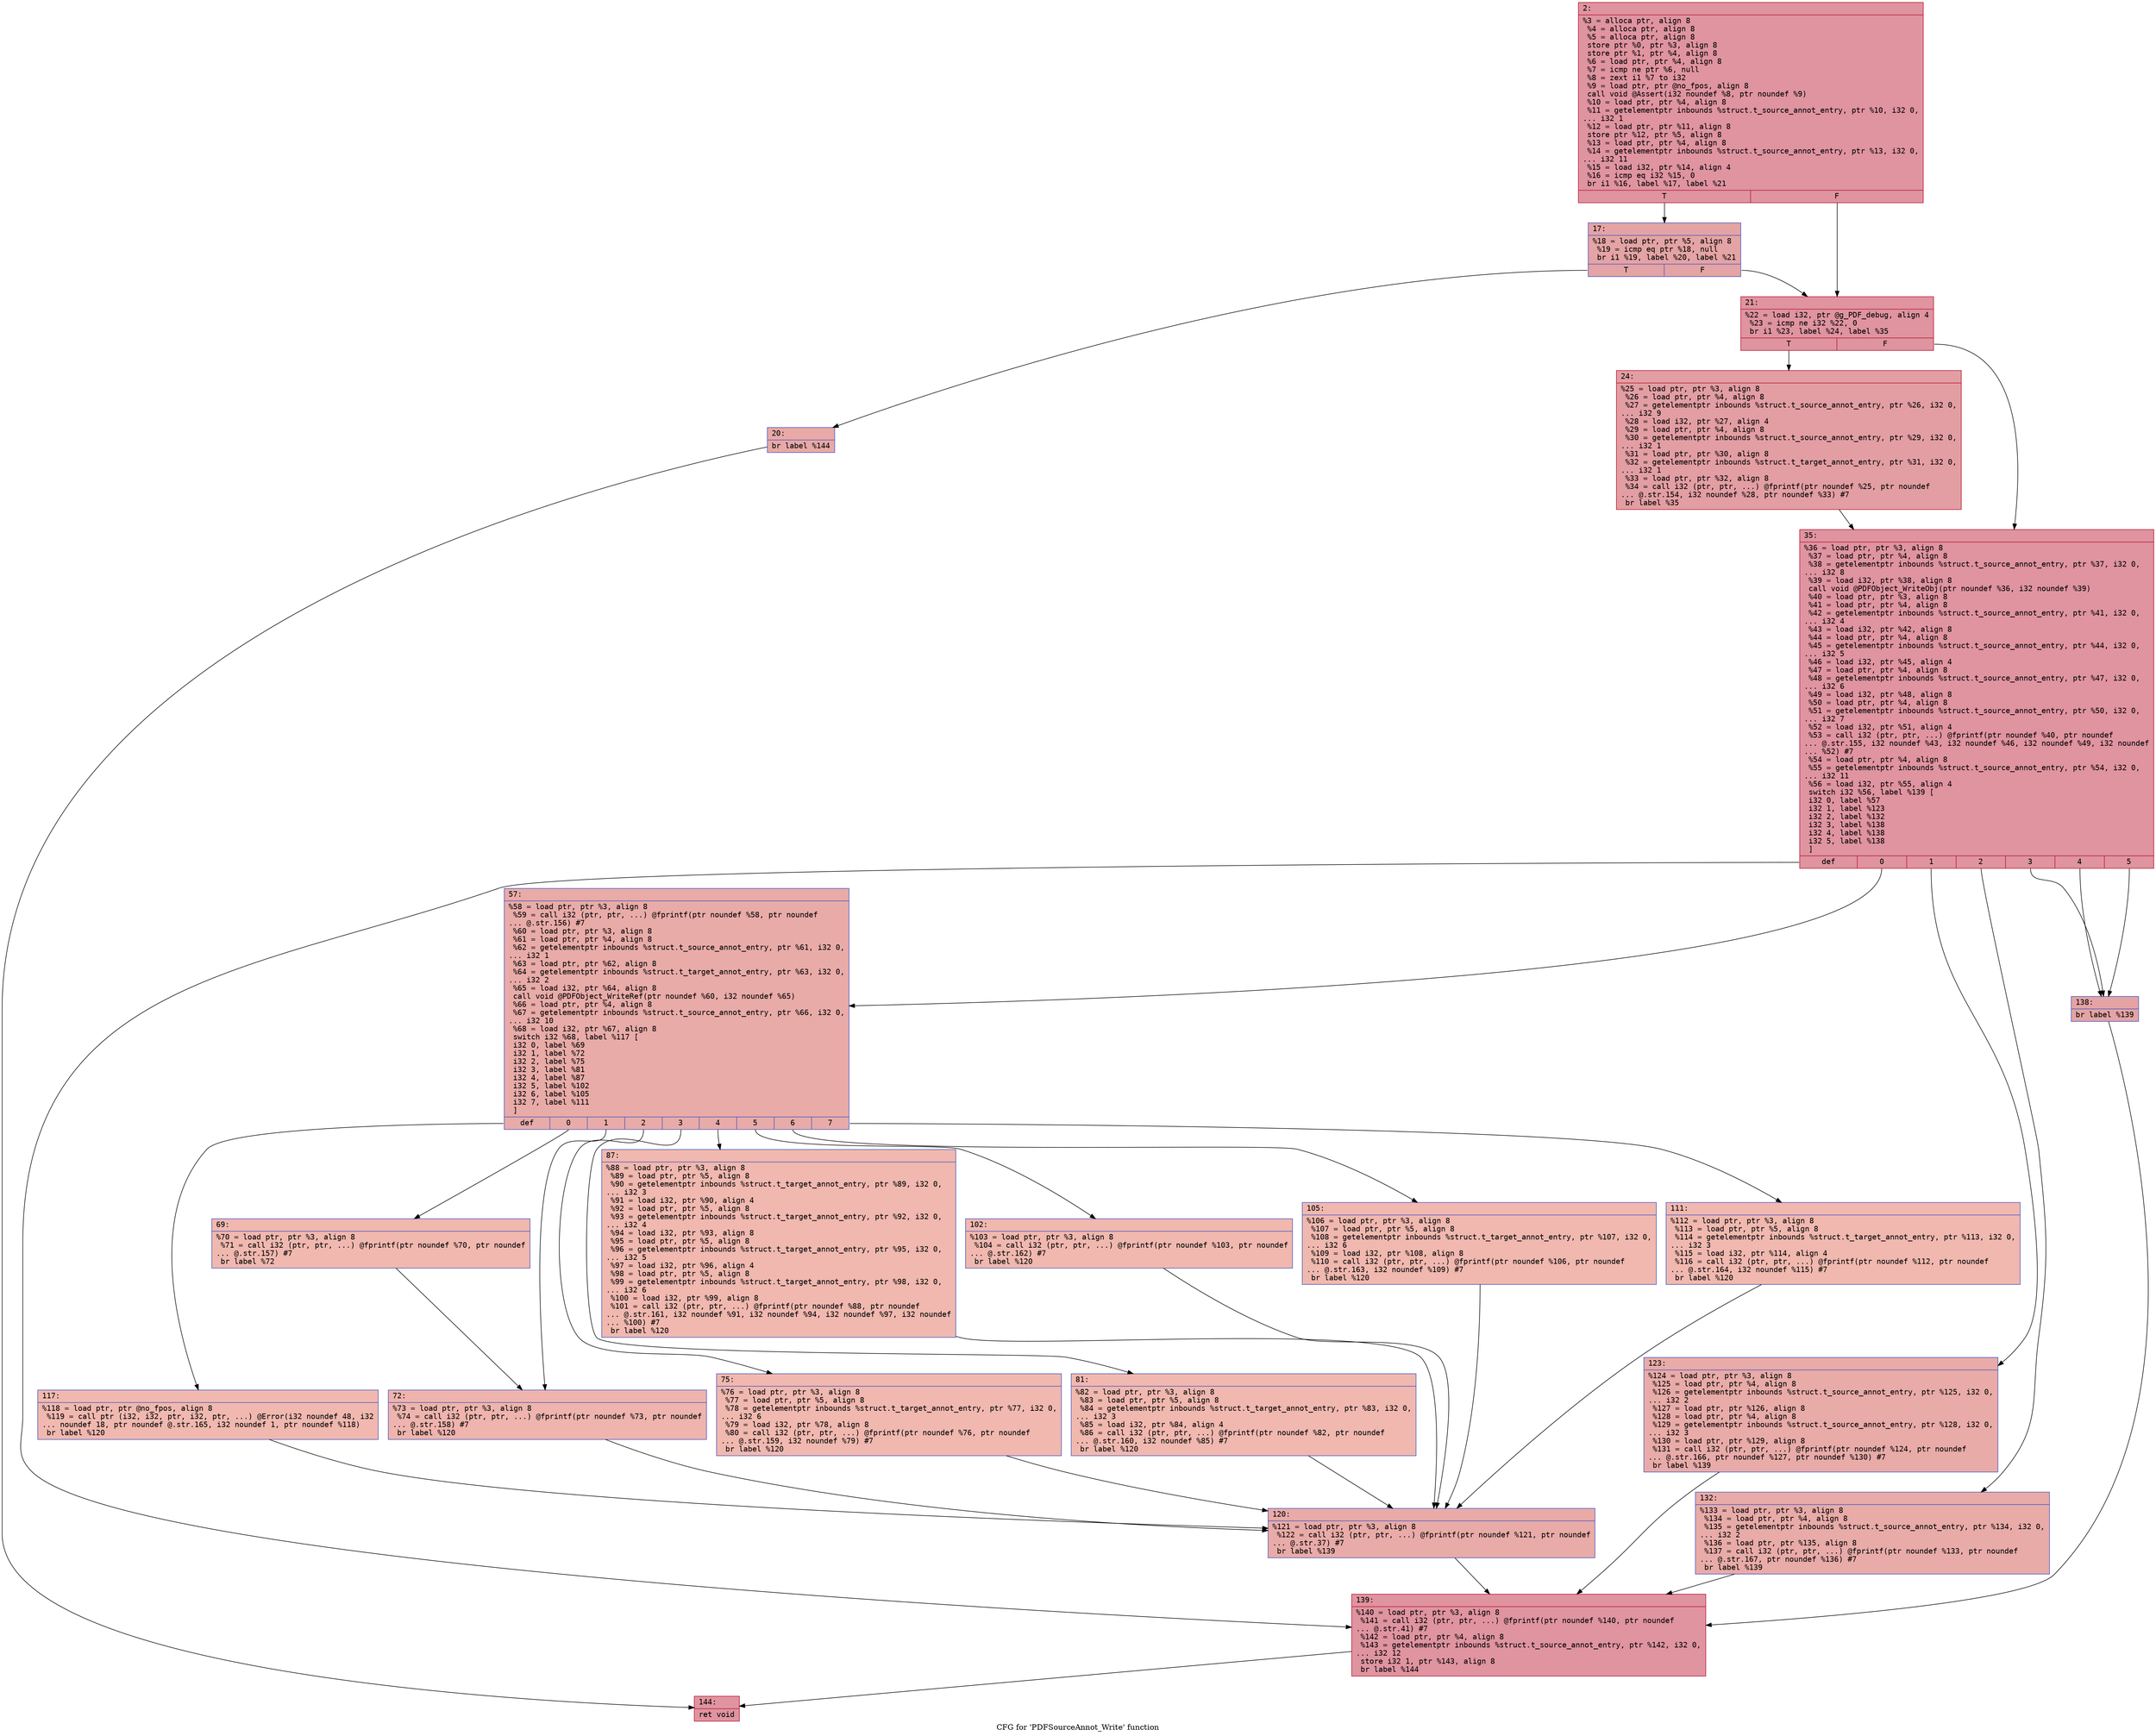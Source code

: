 digraph "CFG for 'PDFSourceAnnot_Write' function" {
	label="CFG for 'PDFSourceAnnot_Write' function";

	Node0x600000534e60 [shape=record,color="#b70d28ff", style=filled, fillcolor="#b70d2870" fontname="Courier",label="{2:\l|  %3 = alloca ptr, align 8\l  %4 = alloca ptr, align 8\l  %5 = alloca ptr, align 8\l  store ptr %0, ptr %3, align 8\l  store ptr %1, ptr %4, align 8\l  %6 = load ptr, ptr %4, align 8\l  %7 = icmp ne ptr %6, null\l  %8 = zext i1 %7 to i32\l  %9 = load ptr, ptr @no_fpos, align 8\l  call void @Assert(i32 noundef %8, ptr noundef %9)\l  %10 = load ptr, ptr %4, align 8\l  %11 = getelementptr inbounds %struct.t_source_annot_entry, ptr %10, i32 0,\l... i32 1\l  %12 = load ptr, ptr %11, align 8\l  store ptr %12, ptr %5, align 8\l  %13 = load ptr, ptr %4, align 8\l  %14 = getelementptr inbounds %struct.t_source_annot_entry, ptr %13, i32 0,\l... i32 11\l  %15 = load i32, ptr %14, align 4\l  %16 = icmp eq i32 %15, 0\l  br i1 %16, label %17, label %21\l|{<s0>T|<s1>F}}"];
	Node0x600000534e60:s0 -> Node0x6000005351d0[tooltip="2 -> 17\nProbability 37.50%" ];
	Node0x600000534e60:s1 -> Node0x600000535270[tooltip="2 -> 21\nProbability 62.50%" ];
	Node0x6000005351d0 [shape=record,color="#3d50c3ff", style=filled, fillcolor="#c32e3170" fontname="Courier",label="{17:\l|  %18 = load ptr, ptr %5, align 8\l  %19 = icmp eq ptr %18, null\l  br i1 %19, label %20, label %21\l|{<s0>T|<s1>F}}"];
	Node0x6000005351d0:s0 -> Node0x600000535220[tooltip="17 -> 20\nProbability 37.50%" ];
	Node0x6000005351d0:s1 -> Node0x600000535270[tooltip="17 -> 21\nProbability 62.50%" ];
	Node0x600000535220 [shape=record,color="#3d50c3ff", style=filled, fillcolor="#ca3b3770" fontname="Courier",label="{20:\l|  br label %144\l}"];
	Node0x600000535220 -> Node0x600000535810[tooltip="20 -> 144\nProbability 100.00%" ];
	Node0x600000535270 [shape=record,color="#b70d28ff", style=filled, fillcolor="#b70d2870" fontname="Courier",label="{21:\l|  %22 = load i32, ptr @g_PDF_debug, align 4\l  %23 = icmp ne i32 %22, 0\l  br i1 %23, label %24, label %35\l|{<s0>T|<s1>F}}"];
	Node0x600000535270:s0 -> Node0x6000005352c0[tooltip="21 -> 24\nProbability 62.50%" ];
	Node0x600000535270:s1 -> Node0x600000535310[tooltip="21 -> 35\nProbability 37.50%" ];
	Node0x6000005352c0 [shape=record,color="#b70d28ff", style=filled, fillcolor="#be242e70" fontname="Courier",label="{24:\l|  %25 = load ptr, ptr %3, align 8\l  %26 = load ptr, ptr %4, align 8\l  %27 = getelementptr inbounds %struct.t_source_annot_entry, ptr %26, i32 0,\l... i32 9\l  %28 = load i32, ptr %27, align 4\l  %29 = load ptr, ptr %4, align 8\l  %30 = getelementptr inbounds %struct.t_source_annot_entry, ptr %29, i32 0,\l... i32 1\l  %31 = load ptr, ptr %30, align 8\l  %32 = getelementptr inbounds %struct.t_target_annot_entry, ptr %31, i32 0,\l... i32 1\l  %33 = load ptr, ptr %32, align 8\l  %34 = call i32 (ptr, ptr, ...) @fprintf(ptr noundef %25, ptr noundef\l... @.str.154, i32 noundef %28, ptr noundef %33) #7\l  br label %35\l}"];
	Node0x6000005352c0 -> Node0x600000535310[tooltip="24 -> 35\nProbability 100.00%" ];
	Node0x600000535310 [shape=record,color="#b70d28ff", style=filled, fillcolor="#b70d2870" fontname="Courier",label="{35:\l|  %36 = load ptr, ptr %3, align 8\l  %37 = load ptr, ptr %4, align 8\l  %38 = getelementptr inbounds %struct.t_source_annot_entry, ptr %37, i32 0,\l... i32 8\l  %39 = load i32, ptr %38, align 8\l  call void @PDFObject_WriteObj(ptr noundef %36, i32 noundef %39)\l  %40 = load ptr, ptr %3, align 8\l  %41 = load ptr, ptr %4, align 8\l  %42 = getelementptr inbounds %struct.t_source_annot_entry, ptr %41, i32 0,\l... i32 4\l  %43 = load i32, ptr %42, align 8\l  %44 = load ptr, ptr %4, align 8\l  %45 = getelementptr inbounds %struct.t_source_annot_entry, ptr %44, i32 0,\l... i32 5\l  %46 = load i32, ptr %45, align 4\l  %47 = load ptr, ptr %4, align 8\l  %48 = getelementptr inbounds %struct.t_source_annot_entry, ptr %47, i32 0,\l... i32 6\l  %49 = load i32, ptr %48, align 8\l  %50 = load ptr, ptr %4, align 8\l  %51 = getelementptr inbounds %struct.t_source_annot_entry, ptr %50, i32 0,\l... i32 7\l  %52 = load i32, ptr %51, align 4\l  %53 = call i32 (ptr, ptr, ...) @fprintf(ptr noundef %40, ptr noundef\l... @.str.155, i32 noundef %43, i32 noundef %46, i32 noundef %49, i32 noundef\l... %52) #7\l  %54 = load ptr, ptr %4, align 8\l  %55 = getelementptr inbounds %struct.t_source_annot_entry, ptr %54, i32 0,\l... i32 11\l  %56 = load i32, ptr %55, align 4\l  switch i32 %56, label %139 [\l    i32 0, label %57\l    i32 1, label %123\l    i32 2, label %132\l    i32 3, label %138\l    i32 4, label %138\l    i32 5, label %138\l  ]\l|{<s0>def|<s1>0|<s2>1|<s3>2|<s4>3|<s5>4|<s6>5}}"];
	Node0x600000535310:s0 -> Node0x6000005357c0[tooltip="35 -> 139\nProbability 14.29%" ];
	Node0x600000535310:s1 -> Node0x600000535360[tooltip="35 -> 57\nProbability 14.29%" ];
	Node0x600000535310:s2 -> Node0x6000005356d0[tooltip="35 -> 123\nProbability 14.29%" ];
	Node0x600000535310:s3 -> Node0x600000535720[tooltip="35 -> 132\nProbability 14.29%" ];
	Node0x600000535310:s4 -> Node0x600000535770[tooltip="35 -> 138\nProbability 42.86%" ];
	Node0x600000535310:s5 -> Node0x600000535770[tooltip="35 -> 138\nProbability 42.86%" ];
	Node0x600000535310:s6 -> Node0x600000535770[tooltip="35 -> 138\nProbability 42.86%" ];
	Node0x600000535360 [shape=record,color="#3d50c3ff", style=filled, fillcolor="#cc403a70" fontname="Courier",label="{57:\l|  %58 = load ptr, ptr %3, align 8\l  %59 = call i32 (ptr, ptr, ...) @fprintf(ptr noundef %58, ptr noundef\l... @.str.156) #7\l  %60 = load ptr, ptr %3, align 8\l  %61 = load ptr, ptr %4, align 8\l  %62 = getelementptr inbounds %struct.t_source_annot_entry, ptr %61, i32 0,\l... i32 1\l  %63 = load ptr, ptr %62, align 8\l  %64 = getelementptr inbounds %struct.t_target_annot_entry, ptr %63, i32 0,\l... i32 2\l  %65 = load i32, ptr %64, align 8\l  call void @PDFObject_WriteRef(ptr noundef %60, i32 noundef %65)\l  %66 = load ptr, ptr %4, align 8\l  %67 = getelementptr inbounds %struct.t_source_annot_entry, ptr %66, i32 0,\l... i32 10\l  %68 = load i32, ptr %67, align 8\l  switch i32 %68, label %117 [\l    i32 0, label %69\l    i32 1, label %72\l    i32 2, label %75\l    i32 3, label %81\l    i32 4, label %87\l    i32 5, label %102\l    i32 6, label %105\l    i32 7, label %111\l  ]\l|{<s0>def|<s1>0|<s2>1|<s3>2|<s4>3|<s5>4|<s6>5|<s7>6|<s8>7}}"];
	Node0x600000535360:s0 -> Node0x600000535630[tooltip="57 -> 117\nProbability 11.11%" ];
	Node0x600000535360:s1 -> Node0x6000005353b0[tooltip="57 -> 69\nProbability 11.11%" ];
	Node0x600000535360:s2 -> Node0x600000535400[tooltip="57 -> 72\nProbability 11.11%" ];
	Node0x600000535360:s3 -> Node0x600000535450[tooltip="57 -> 75\nProbability 11.11%" ];
	Node0x600000535360:s4 -> Node0x6000005354a0[tooltip="57 -> 81\nProbability 11.11%" ];
	Node0x600000535360:s5 -> Node0x6000005354f0[tooltip="57 -> 87\nProbability 11.11%" ];
	Node0x600000535360:s6 -> Node0x600000535540[tooltip="57 -> 102\nProbability 11.11%" ];
	Node0x600000535360:s7 -> Node0x600000535590[tooltip="57 -> 105\nProbability 11.11%" ];
	Node0x600000535360:s8 -> Node0x6000005355e0[tooltip="57 -> 111\nProbability 11.11%" ];
	Node0x6000005353b0 [shape=record,color="#3d50c3ff", style=filled, fillcolor="#dc5d4a70" fontname="Courier",label="{69:\l|  %70 = load ptr, ptr %3, align 8\l  %71 = call i32 (ptr, ptr, ...) @fprintf(ptr noundef %70, ptr noundef\l... @.str.157) #7\l  br label %72\l}"];
	Node0x6000005353b0 -> Node0x600000535400[tooltip="69 -> 72\nProbability 100.00%" ];
	Node0x600000535400 [shape=record,color="#3d50c3ff", style=filled, fillcolor="#d8564670" fontname="Courier",label="{72:\l|  %73 = load ptr, ptr %3, align 8\l  %74 = call i32 (ptr, ptr, ...) @fprintf(ptr noundef %73, ptr noundef\l... @.str.158) #7\l  br label %120\l}"];
	Node0x600000535400 -> Node0x600000535680[tooltip="72 -> 120\nProbability 100.00%" ];
	Node0x600000535450 [shape=record,color="#3d50c3ff", style=filled, fillcolor="#dc5d4a70" fontname="Courier",label="{75:\l|  %76 = load ptr, ptr %3, align 8\l  %77 = load ptr, ptr %5, align 8\l  %78 = getelementptr inbounds %struct.t_target_annot_entry, ptr %77, i32 0,\l... i32 6\l  %79 = load i32, ptr %78, align 8\l  %80 = call i32 (ptr, ptr, ...) @fprintf(ptr noundef %76, ptr noundef\l... @.str.159, i32 noundef %79) #7\l  br label %120\l}"];
	Node0x600000535450 -> Node0x600000535680[tooltip="75 -> 120\nProbability 100.00%" ];
	Node0x6000005354a0 [shape=record,color="#3d50c3ff", style=filled, fillcolor="#dc5d4a70" fontname="Courier",label="{81:\l|  %82 = load ptr, ptr %3, align 8\l  %83 = load ptr, ptr %5, align 8\l  %84 = getelementptr inbounds %struct.t_target_annot_entry, ptr %83, i32 0,\l... i32 3\l  %85 = load i32, ptr %84, align 4\l  %86 = call i32 (ptr, ptr, ...) @fprintf(ptr noundef %82, ptr noundef\l... @.str.160, i32 noundef %85) #7\l  br label %120\l}"];
	Node0x6000005354a0 -> Node0x600000535680[tooltip="81 -> 120\nProbability 100.00%" ];
	Node0x6000005354f0 [shape=record,color="#3d50c3ff", style=filled, fillcolor="#dc5d4a70" fontname="Courier",label="{87:\l|  %88 = load ptr, ptr %3, align 8\l  %89 = load ptr, ptr %5, align 8\l  %90 = getelementptr inbounds %struct.t_target_annot_entry, ptr %89, i32 0,\l... i32 3\l  %91 = load i32, ptr %90, align 4\l  %92 = load ptr, ptr %5, align 8\l  %93 = getelementptr inbounds %struct.t_target_annot_entry, ptr %92, i32 0,\l... i32 4\l  %94 = load i32, ptr %93, align 8\l  %95 = load ptr, ptr %5, align 8\l  %96 = getelementptr inbounds %struct.t_target_annot_entry, ptr %95, i32 0,\l... i32 5\l  %97 = load i32, ptr %96, align 4\l  %98 = load ptr, ptr %5, align 8\l  %99 = getelementptr inbounds %struct.t_target_annot_entry, ptr %98, i32 0,\l... i32 6\l  %100 = load i32, ptr %99, align 8\l  %101 = call i32 (ptr, ptr, ...) @fprintf(ptr noundef %88, ptr noundef\l... @.str.161, i32 noundef %91, i32 noundef %94, i32 noundef %97, i32 noundef\l... %100) #7\l  br label %120\l}"];
	Node0x6000005354f0 -> Node0x600000535680[tooltip="87 -> 120\nProbability 100.00%" ];
	Node0x600000535540 [shape=record,color="#3d50c3ff", style=filled, fillcolor="#dc5d4a70" fontname="Courier",label="{102:\l|  %103 = load ptr, ptr %3, align 8\l  %104 = call i32 (ptr, ptr, ...) @fprintf(ptr noundef %103, ptr noundef\l... @.str.162) #7\l  br label %120\l}"];
	Node0x600000535540 -> Node0x600000535680[tooltip="102 -> 120\nProbability 100.00%" ];
	Node0x600000535590 [shape=record,color="#3d50c3ff", style=filled, fillcolor="#dc5d4a70" fontname="Courier",label="{105:\l|  %106 = load ptr, ptr %3, align 8\l  %107 = load ptr, ptr %5, align 8\l  %108 = getelementptr inbounds %struct.t_target_annot_entry, ptr %107, i32 0,\l... i32 6\l  %109 = load i32, ptr %108, align 8\l  %110 = call i32 (ptr, ptr, ...) @fprintf(ptr noundef %106, ptr noundef\l... @.str.163, i32 noundef %109) #7\l  br label %120\l}"];
	Node0x600000535590 -> Node0x600000535680[tooltip="105 -> 120\nProbability 100.00%" ];
	Node0x6000005355e0 [shape=record,color="#3d50c3ff", style=filled, fillcolor="#dc5d4a70" fontname="Courier",label="{111:\l|  %112 = load ptr, ptr %3, align 8\l  %113 = load ptr, ptr %5, align 8\l  %114 = getelementptr inbounds %struct.t_target_annot_entry, ptr %113, i32 0,\l... i32 3\l  %115 = load i32, ptr %114, align 4\l  %116 = call i32 (ptr, ptr, ...) @fprintf(ptr noundef %112, ptr noundef\l... @.str.164, i32 noundef %115) #7\l  br label %120\l}"];
	Node0x6000005355e0 -> Node0x600000535680[tooltip="111 -> 120\nProbability 100.00%" ];
	Node0x600000535630 [shape=record,color="#3d50c3ff", style=filled, fillcolor="#dc5d4a70" fontname="Courier",label="{117:\l|  %118 = load ptr, ptr @no_fpos, align 8\l  %119 = call ptr (i32, i32, ptr, i32, ptr, ...) @Error(i32 noundef 48, i32\l... noundef 18, ptr noundef @.str.165, i32 noundef 1, ptr noundef %118)\l  br label %120\l}"];
	Node0x600000535630 -> Node0x600000535680[tooltip="117 -> 120\nProbability 100.00%" ];
	Node0x600000535680 [shape=record,color="#3d50c3ff", style=filled, fillcolor="#cc403a70" fontname="Courier",label="{120:\l|  %121 = load ptr, ptr %3, align 8\l  %122 = call i32 (ptr, ptr, ...) @fprintf(ptr noundef %121, ptr noundef\l... @.str.37) #7\l  br label %139\l}"];
	Node0x600000535680 -> Node0x6000005357c0[tooltip="120 -> 139\nProbability 100.00%" ];
	Node0x6000005356d0 [shape=record,color="#3d50c3ff", style=filled, fillcolor="#cc403a70" fontname="Courier",label="{123:\l|  %124 = load ptr, ptr %3, align 8\l  %125 = load ptr, ptr %4, align 8\l  %126 = getelementptr inbounds %struct.t_source_annot_entry, ptr %125, i32 0,\l... i32 2\l  %127 = load ptr, ptr %126, align 8\l  %128 = load ptr, ptr %4, align 8\l  %129 = getelementptr inbounds %struct.t_source_annot_entry, ptr %128, i32 0,\l... i32 3\l  %130 = load ptr, ptr %129, align 8\l  %131 = call i32 (ptr, ptr, ...) @fprintf(ptr noundef %124, ptr noundef\l... @.str.166, ptr noundef %127, ptr noundef %130) #7\l  br label %139\l}"];
	Node0x6000005356d0 -> Node0x6000005357c0[tooltip="123 -> 139\nProbability 100.00%" ];
	Node0x600000535720 [shape=record,color="#3d50c3ff", style=filled, fillcolor="#cc403a70" fontname="Courier",label="{132:\l|  %133 = load ptr, ptr %3, align 8\l  %134 = load ptr, ptr %4, align 8\l  %135 = getelementptr inbounds %struct.t_source_annot_entry, ptr %134, i32 0,\l... i32 2\l  %136 = load ptr, ptr %135, align 8\l  %137 = call i32 (ptr, ptr, ...) @fprintf(ptr noundef %133, ptr noundef\l... @.str.167, ptr noundef %136) #7\l  br label %139\l}"];
	Node0x600000535720 -> Node0x6000005357c0[tooltip="132 -> 139\nProbability 100.00%" ];
	Node0x600000535770 [shape=record,color="#3d50c3ff", style=filled, fillcolor="#c32e3170" fontname="Courier",label="{138:\l|  br label %139\l}"];
	Node0x600000535770 -> Node0x6000005357c0[tooltip="138 -> 139\nProbability 100.00%" ];
	Node0x6000005357c0 [shape=record,color="#b70d28ff", style=filled, fillcolor="#b70d2870" fontname="Courier",label="{139:\l|  %140 = load ptr, ptr %3, align 8\l  %141 = call i32 (ptr, ptr, ...) @fprintf(ptr noundef %140, ptr noundef\l... @.str.41) #7\l  %142 = load ptr, ptr %4, align 8\l  %143 = getelementptr inbounds %struct.t_source_annot_entry, ptr %142, i32 0,\l... i32 12\l  store i32 1, ptr %143, align 8\l  br label %144\l}"];
	Node0x6000005357c0 -> Node0x600000535810[tooltip="139 -> 144\nProbability 100.00%" ];
	Node0x600000535810 [shape=record,color="#b70d28ff", style=filled, fillcolor="#b70d2870" fontname="Courier",label="{144:\l|  ret void\l}"];
}
